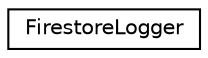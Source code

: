 digraph "Graphical Class Hierarchy"
{
 // LATEX_PDF_SIZE
  edge [fontname="Helvetica",fontsize="10",labelfontname="Helvetica",labelfontsize="10"];
  node [fontname="Helvetica",fontsize="10",shape=record];
  rankdir="LR";
  Node0 [label="FirestoreLogger",height=0.2,width=0.4,color="black", fillcolor="white", style="filled",URL="$classFirestoreLogger.html",tooltip="Logger class for sending logs to Google Firestore."];
}
